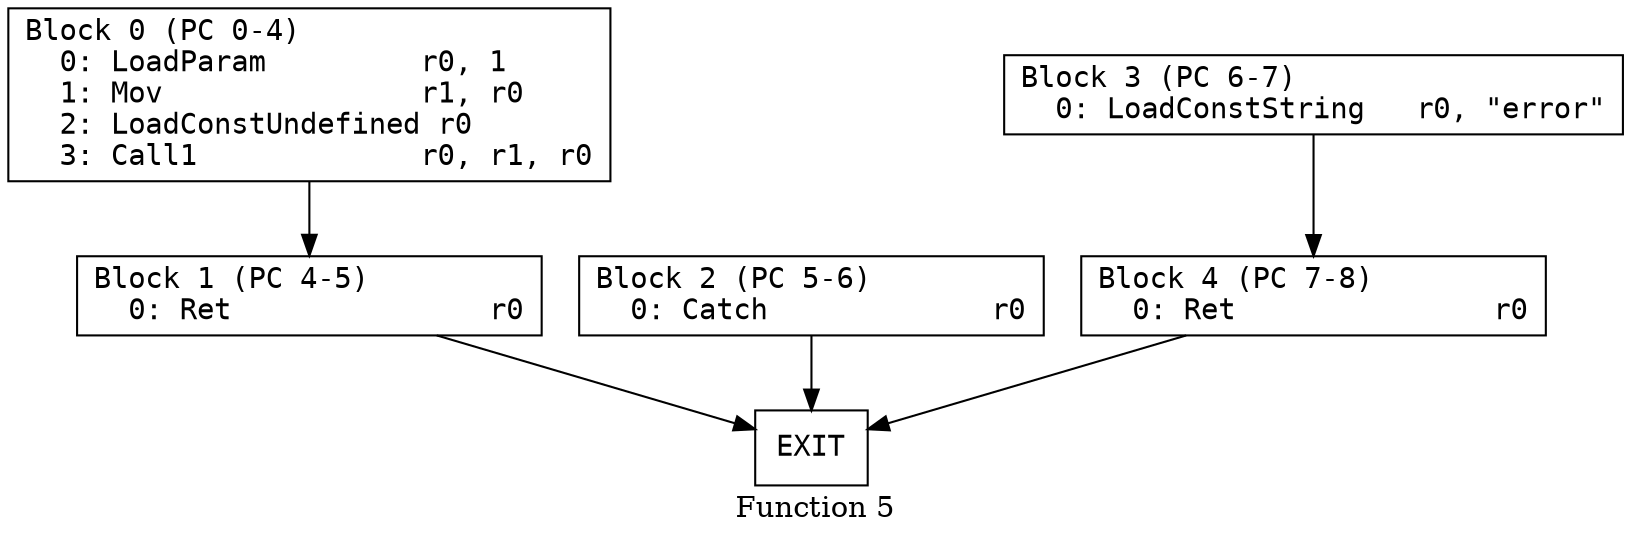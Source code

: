 // Function 5 from flow_control
// Generated from data/flow_control.dot

digraph {
  rankdir=TB;
  node [shape=box, fontname="monospace"];

  label = "Function 5";
  style = filled;
  color = lightgrey;

  f5_n0 [ label = "Block 0 (PC 0-4)\l  0: LoadParam         r0, 1\l  1: Mov               r1, r0\l  2: LoadConstUndefined r0\l  3: Call1             r0, r1, r0\l" ]
  f5_n1 [ label = "Block 1 (PC 4-5)\l  0: Ret               r0\l" ]
  f5_n2 [ label = "Block 2 (PC 5-6)\l  0: Catch             r0\l" ]
  f5_n3 [ label = "Block 3 (PC 6-7)\l  0: LoadConstString   r0, \"error\"\l" ]
  f5_n4 [ label = "Block 4 (PC 7-8)\l  0: Ret               r0\l" ]
  f5_n5 [ label = "EXIT" ]

  f5_n0 -> f5_n1
  f5_n1 -> f5_n5
  f5_n2 -> f5_n5
  f5_n3 -> f5_n4
  f5_n4 -> f5_n5
}
